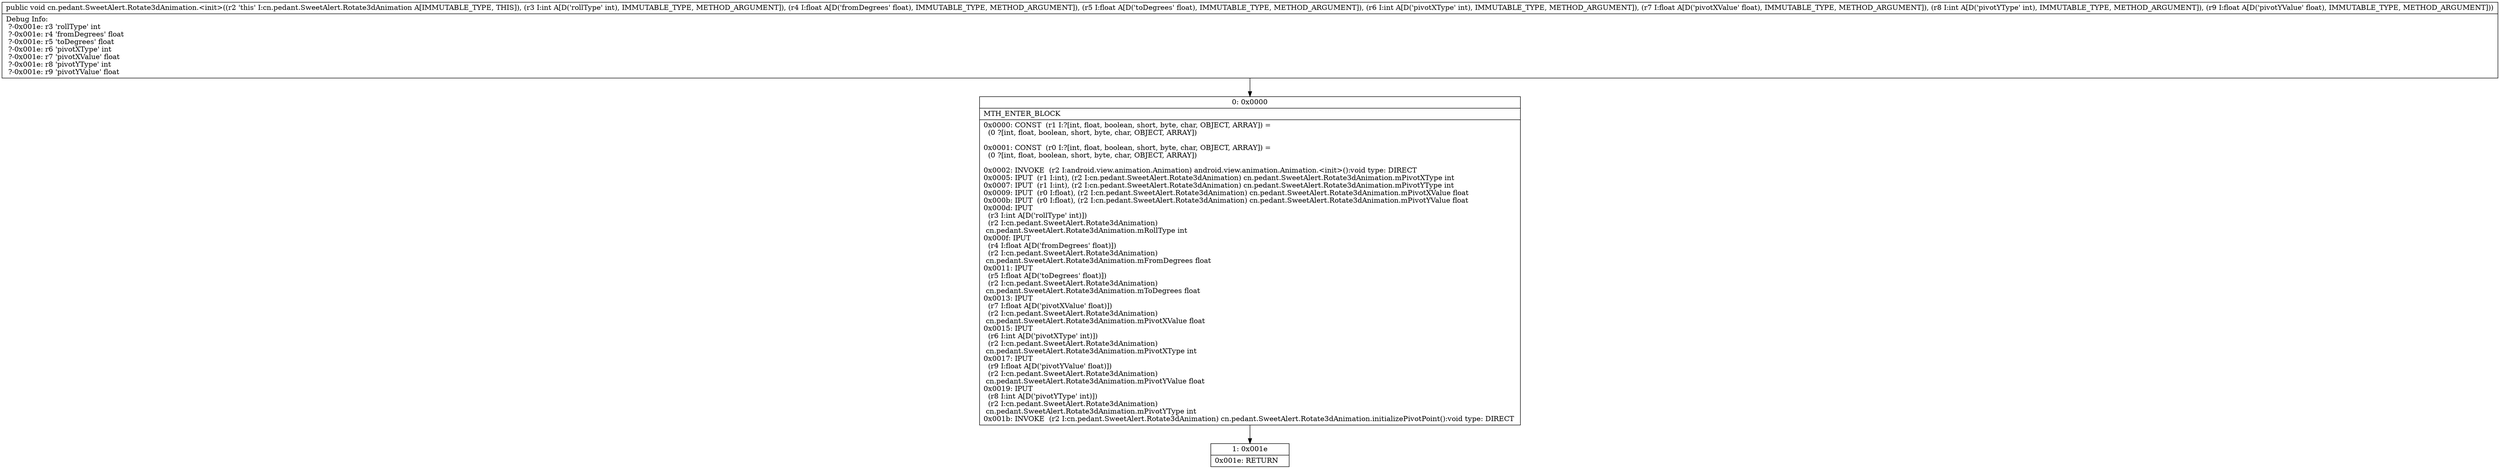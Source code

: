 digraph "CFG forcn.pedant.SweetAlert.Rotate3dAnimation.\<init\>(IFFIFIF)V" {
Node_0 [shape=record,label="{0\:\ 0x0000|MTH_ENTER_BLOCK\l|0x0000: CONST  (r1 I:?[int, float, boolean, short, byte, char, OBJECT, ARRAY]) = \l  (0 ?[int, float, boolean, short, byte, char, OBJECT, ARRAY])\l \l0x0001: CONST  (r0 I:?[int, float, boolean, short, byte, char, OBJECT, ARRAY]) = \l  (0 ?[int, float, boolean, short, byte, char, OBJECT, ARRAY])\l \l0x0002: INVOKE  (r2 I:android.view.animation.Animation) android.view.animation.Animation.\<init\>():void type: DIRECT \l0x0005: IPUT  (r1 I:int), (r2 I:cn.pedant.SweetAlert.Rotate3dAnimation) cn.pedant.SweetAlert.Rotate3dAnimation.mPivotXType int \l0x0007: IPUT  (r1 I:int), (r2 I:cn.pedant.SweetAlert.Rotate3dAnimation) cn.pedant.SweetAlert.Rotate3dAnimation.mPivotYType int \l0x0009: IPUT  (r0 I:float), (r2 I:cn.pedant.SweetAlert.Rotate3dAnimation) cn.pedant.SweetAlert.Rotate3dAnimation.mPivotXValue float \l0x000b: IPUT  (r0 I:float), (r2 I:cn.pedant.SweetAlert.Rotate3dAnimation) cn.pedant.SweetAlert.Rotate3dAnimation.mPivotYValue float \l0x000d: IPUT  \l  (r3 I:int A[D('rollType' int)])\l  (r2 I:cn.pedant.SweetAlert.Rotate3dAnimation)\l cn.pedant.SweetAlert.Rotate3dAnimation.mRollType int \l0x000f: IPUT  \l  (r4 I:float A[D('fromDegrees' float)])\l  (r2 I:cn.pedant.SweetAlert.Rotate3dAnimation)\l cn.pedant.SweetAlert.Rotate3dAnimation.mFromDegrees float \l0x0011: IPUT  \l  (r5 I:float A[D('toDegrees' float)])\l  (r2 I:cn.pedant.SweetAlert.Rotate3dAnimation)\l cn.pedant.SweetAlert.Rotate3dAnimation.mToDegrees float \l0x0013: IPUT  \l  (r7 I:float A[D('pivotXValue' float)])\l  (r2 I:cn.pedant.SweetAlert.Rotate3dAnimation)\l cn.pedant.SweetAlert.Rotate3dAnimation.mPivotXValue float \l0x0015: IPUT  \l  (r6 I:int A[D('pivotXType' int)])\l  (r2 I:cn.pedant.SweetAlert.Rotate3dAnimation)\l cn.pedant.SweetAlert.Rotate3dAnimation.mPivotXType int \l0x0017: IPUT  \l  (r9 I:float A[D('pivotYValue' float)])\l  (r2 I:cn.pedant.SweetAlert.Rotate3dAnimation)\l cn.pedant.SweetAlert.Rotate3dAnimation.mPivotYValue float \l0x0019: IPUT  \l  (r8 I:int A[D('pivotYType' int)])\l  (r2 I:cn.pedant.SweetAlert.Rotate3dAnimation)\l cn.pedant.SweetAlert.Rotate3dAnimation.mPivotYType int \l0x001b: INVOKE  (r2 I:cn.pedant.SweetAlert.Rotate3dAnimation) cn.pedant.SweetAlert.Rotate3dAnimation.initializePivotPoint():void type: DIRECT \l}"];
Node_1 [shape=record,label="{1\:\ 0x001e|0x001e: RETURN   \l}"];
MethodNode[shape=record,label="{public void cn.pedant.SweetAlert.Rotate3dAnimation.\<init\>((r2 'this' I:cn.pedant.SweetAlert.Rotate3dAnimation A[IMMUTABLE_TYPE, THIS]), (r3 I:int A[D('rollType' int), IMMUTABLE_TYPE, METHOD_ARGUMENT]), (r4 I:float A[D('fromDegrees' float), IMMUTABLE_TYPE, METHOD_ARGUMENT]), (r5 I:float A[D('toDegrees' float), IMMUTABLE_TYPE, METHOD_ARGUMENT]), (r6 I:int A[D('pivotXType' int), IMMUTABLE_TYPE, METHOD_ARGUMENT]), (r7 I:float A[D('pivotXValue' float), IMMUTABLE_TYPE, METHOD_ARGUMENT]), (r8 I:int A[D('pivotYType' int), IMMUTABLE_TYPE, METHOD_ARGUMENT]), (r9 I:float A[D('pivotYValue' float), IMMUTABLE_TYPE, METHOD_ARGUMENT]))  | Debug Info:\l  ?\-0x001e: r3 'rollType' int\l  ?\-0x001e: r4 'fromDegrees' float\l  ?\-0x001e: r5 'toDegrees' float\l  ?\-0x001e: r6 'pivotXType' int\l  ?\-0x001e: r7 'pivotXValue' float\l  ?\-0x001e: r8 'pivotYType' int\l  ?\-0x001e: r9 'pivotYValue' float\l}"];
MethodNode -> Node_0;
Node_0 -> Node_1;
}


